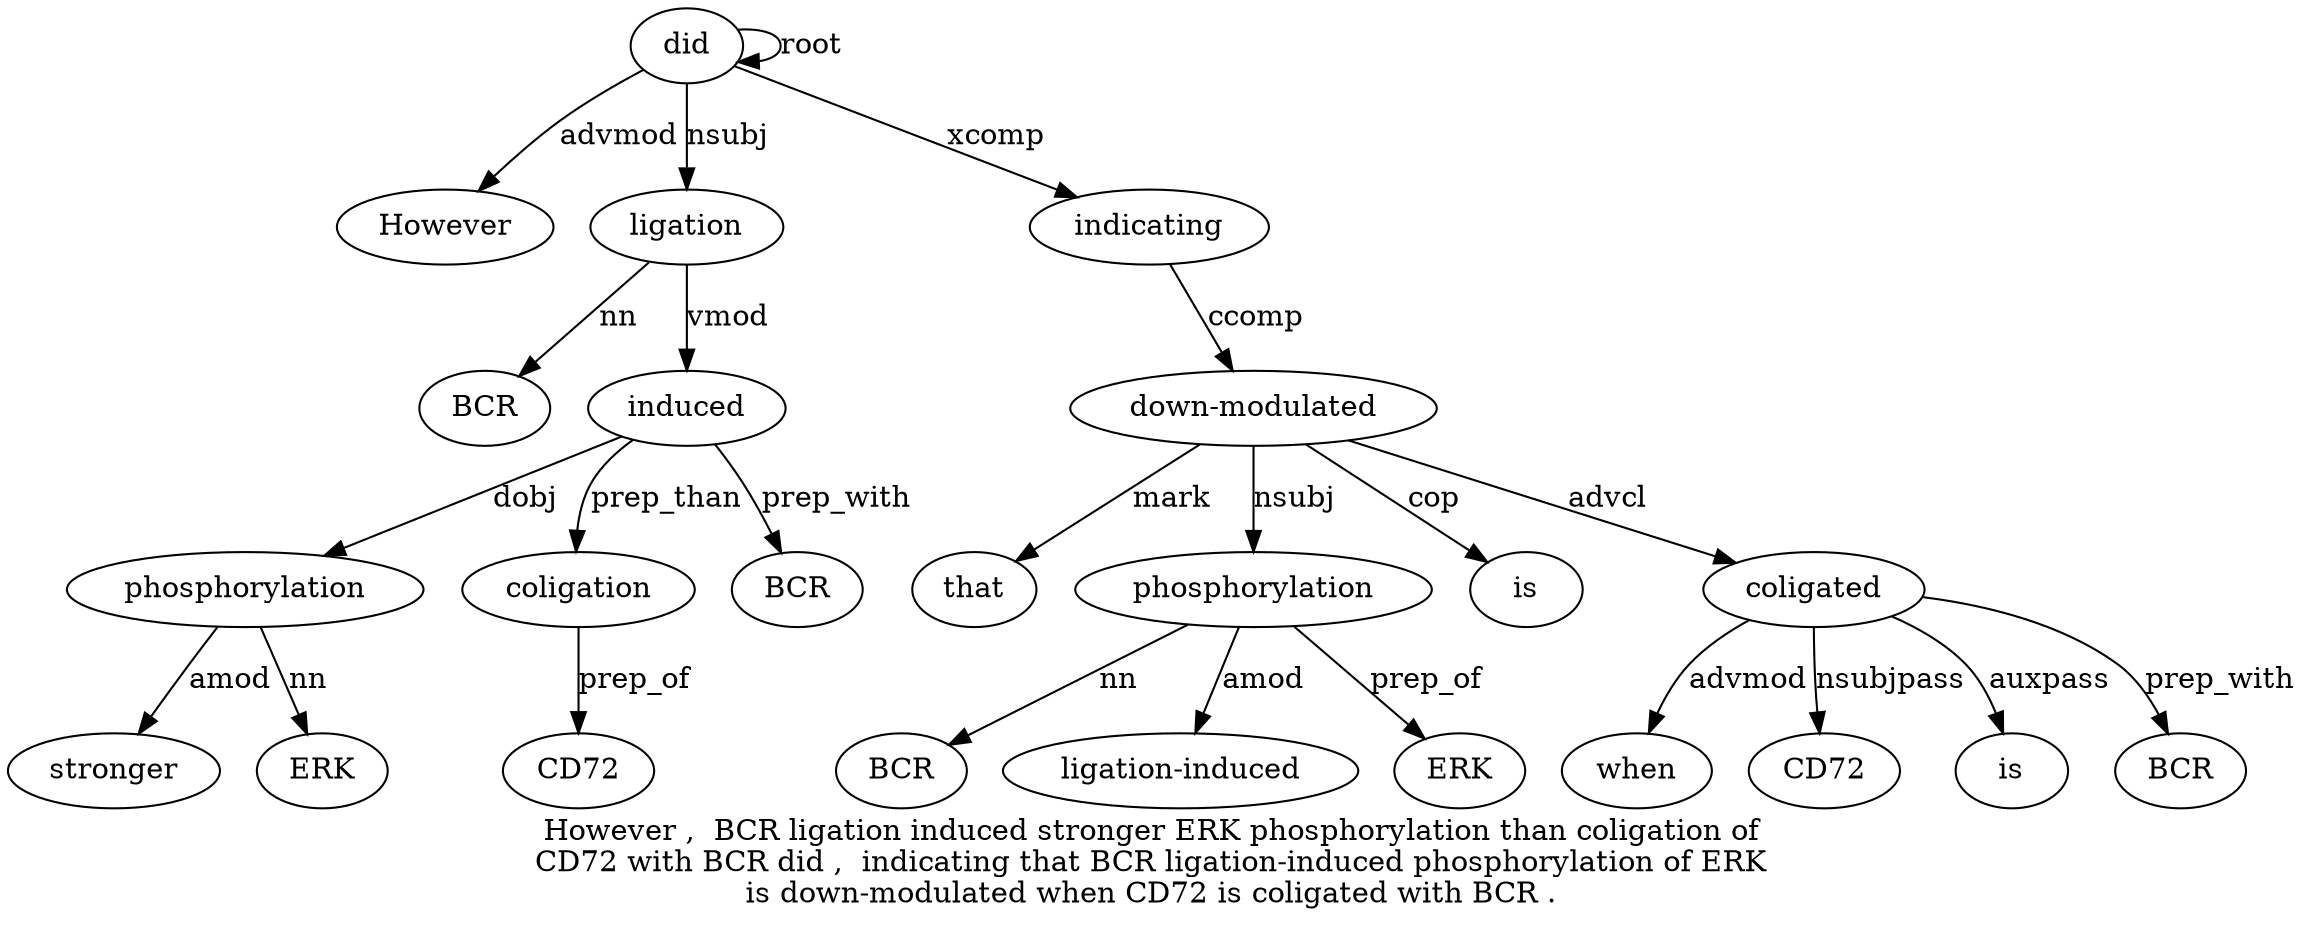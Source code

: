 digraph "However ,  BCR ligation induced stronger ERK phosphorylation than coligation of CD72 with BCR did ,  indicating that BCR ligation-induced phosphorylation of ERK is down-modulated when CD72 is coligated with BCR ." {
label="However ,  BCR ligation induced stronger ERK phosphorylation than coligation of
CD72 with BCR did ,  indicating that BCR ligation-induced phosphorylation of ERK
is down-modulated when CD72 is coligated with BCR .";
did15 [style=filled, fillcolor=white, label=did];
However1 [style=filled, fillcolor=white, label=However];
did15 -> However1  [label=advmod];
ligation4 [style=filled, fillcolor=white, label=ligation];
BCR3 [style=filled, fillcolor=white, label=BCR];
ligation4 -> BCR3  [label=nn];
did15 -> ligation4  [label=nsubj];
induced5 [style=filled, fillcolor=white, label=induced];
ligation4 -> induced5  [label=vmod];
phosphorylation8 [style=filled, fillcolor=white, label=phosphorylation];
stronger6 [style=filled, fillcolor=white, label=stronger];
phosphorylation8 -> stronger6  [label=amod];
ERK7 [style=filled, fillcolor=white, label=ERK];
phosphorylation8 -> ERK7  [label=nn];
induced5 -> phosphorylation8  [label=dobj];
coligation10 [style=filled, fillcolor=white, label=coligation];
induced5 -> coligation10  [label=prep_than];
CD721 [style=filled, fillcolor=white, label=CD72];
coligation10 -> CD721  [label=prep_of];
BCR14 [style=filled, fillcolor=white, label=BCR];
induced5 -> BCR14  [label=prep_with];
did15 -> did15  [label=root];
indicating17 [style=filled, fillcolor=white, label=indicating];
did15 -> indicating17  [label=xcomp];
"down-modulated25" [style=filled, fillcolor=white, label="down-modulated"];
that18 [style=filled, fillcolor=white, label=that];
"down-modulated25" -> that18  [label=mark];
phosphorylation21 [style=filled, fillcolor=white, label=phosphorylation];
BCR19 [style=filled, fillcolor=white, label=BCR];
phosphorylation21 -> BCR19  [label=nn];
"ligation-induced20" [style=filled, fillcolor=white, label="ligation-induced"];
phosphorylation21 -> "ligation-induced20"  [label=amod];
"down-modulated25" -> phosphorylation21  [label=nsubj];
ERK23 [style=filled, fillcolor=white, label=ERK];
phosphorylation21 -> ERK23  [label=prep_of];
is24 [style=filled, fillcolor=white, label=is];
"down-modulated25" -> is24  [label=cop];
indicating17 -> "down-modulated25"  [label=ccomp];
coligated29 [style=filled, fillcolor=white, label=coligated];
when26 [style=filled, fillcolor=white, label=when];
coligated29 -> when26  [label=advmod];
CD72 [style=filled, fillcolor=white, label=CD72];
coligated29 -> CD72  [label=nsubjpass];
is28 [style=filled, fillcolor=white, label=is];
coligated29 -> is28  [label=auxpass];
"down-modulated25" -> coligated29  [label=advcl];
BCR31 [style=filled, fillcolor=white, label=BCR];
coligated29 -> BCR31  [label=prep_with];
}
